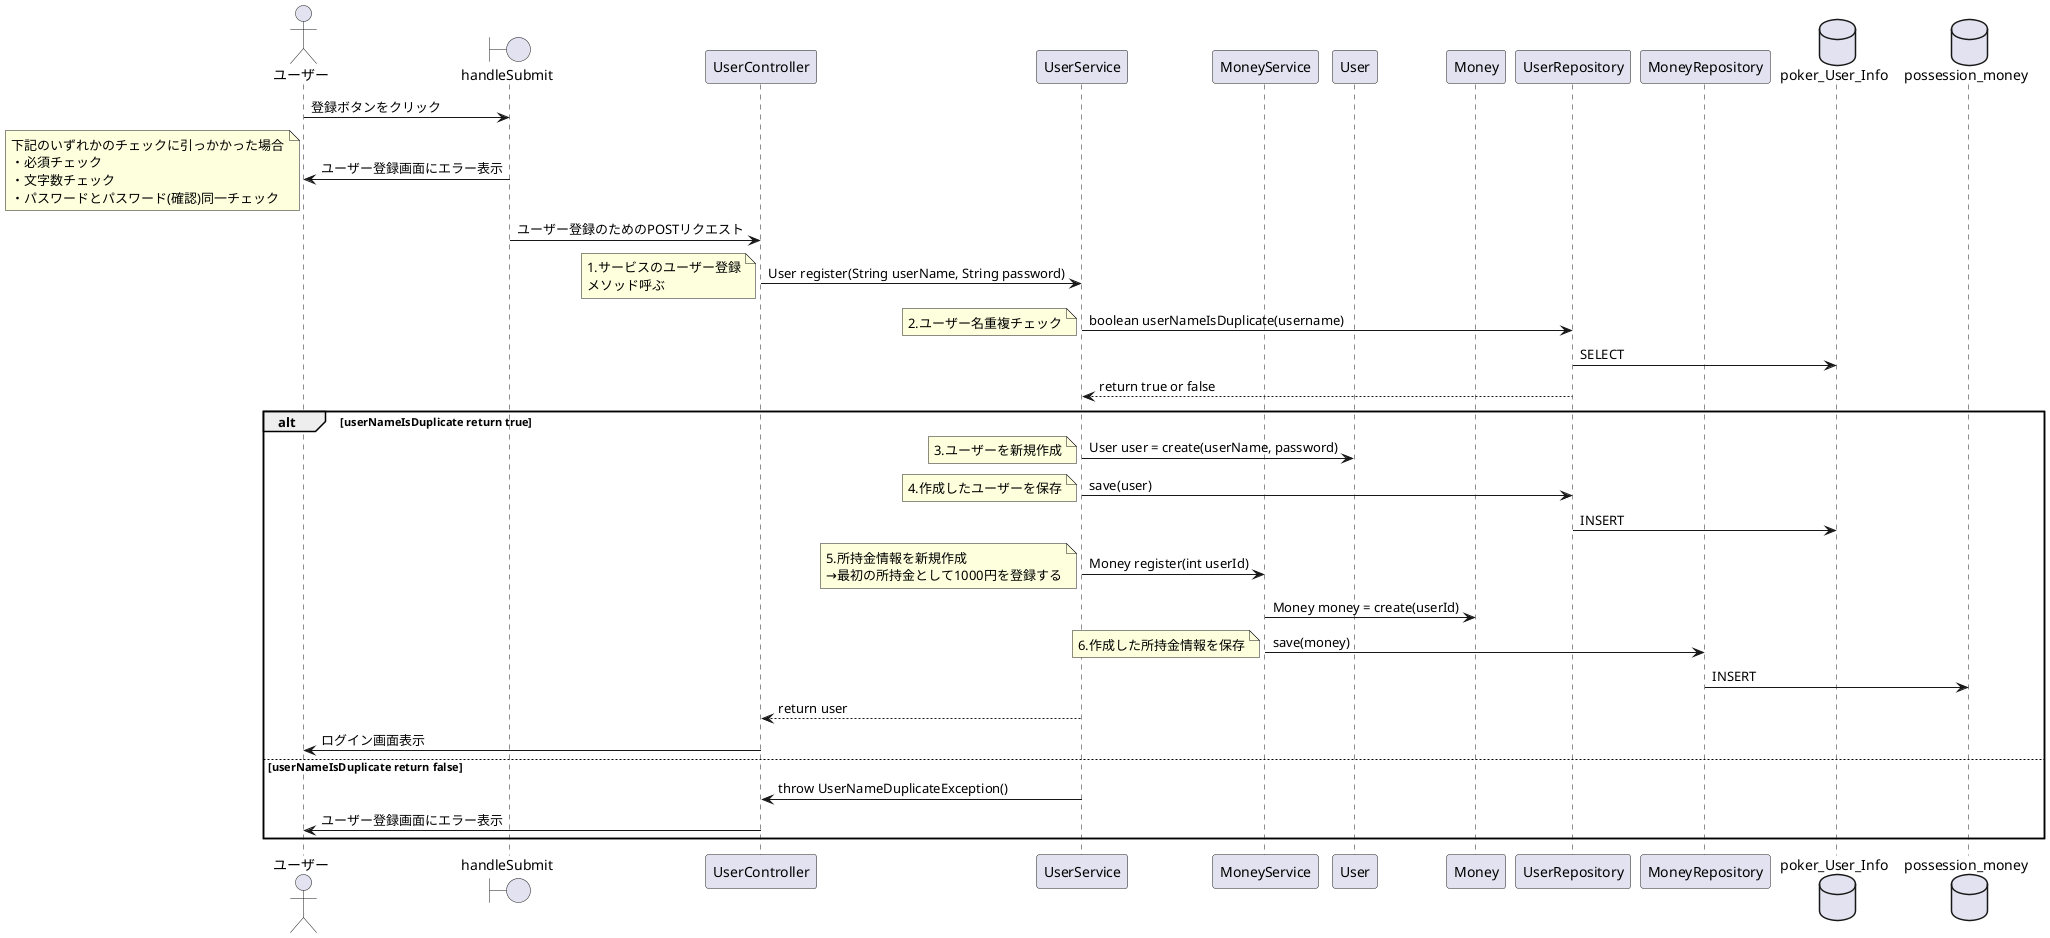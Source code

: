 @startuml

actor ユーザー

boundary handleSubmit
participant UserController
participant UserService
participant MoneyService
participant User
participant Money
participant UserRepository
participant MoneyRepository
database poker_User_Info
database possession_money

ユーザー -> handleSubmit : 登録ボタンをクリック
handleSubmit -> ユーザー : ユーザー登録画面にエラー表示
note left : 下記のいずれかのチェックに引っかかった場合\n・必須チェック\n・文字数チェック\n・パスワードとパスワード(確認)同一チェック
handleSubmit -> UserController : ユーザー登録のためのPOSTリクエスト
UserController -> UserService : User register(String userName, String password)
note left: 1.サービスのユーザー登録\nメソッド呼ぶ
UserService -> UserRepository : boolean userNameIsDuplicate(username)
note left: 2.ユーザー名重複チェック
UserRepository -> poker_User_Info : SELECT
UserRepository --> UserService : return true or false
alt userNameIsDuplicate return true
  UserService -> User : User user = create(userName, password)
  note left: 3.ユーザーを新規作成
  UserService -> UserRepository : save(user)
  note left: 4.作成したユーザーを保存
  UserRepository -> poker_User_Info : INSERT
  UserService -> MoneyService : Money register(int userId)
  note left: 5.所持金情報を新規作成\n→最初の所持金として1000円を登録する
  MoneyService -> Money : Money money = create(userId)
  MoneyService -> MoneyRepository : save(money)
  note left: 6.作成した所持金情報を保存
  MoneyRepository -> possession_money : INSERT
  UserService --> UserController : return user
  UserController -> ユーザー : ログイン画面表示
else userNameIsDuplicate return false
  UserService -> UserController : throw UserNameDuplicateException()
  UserController -> ユーザー : ユーザー登録画面にエラー表示
end

@enduml